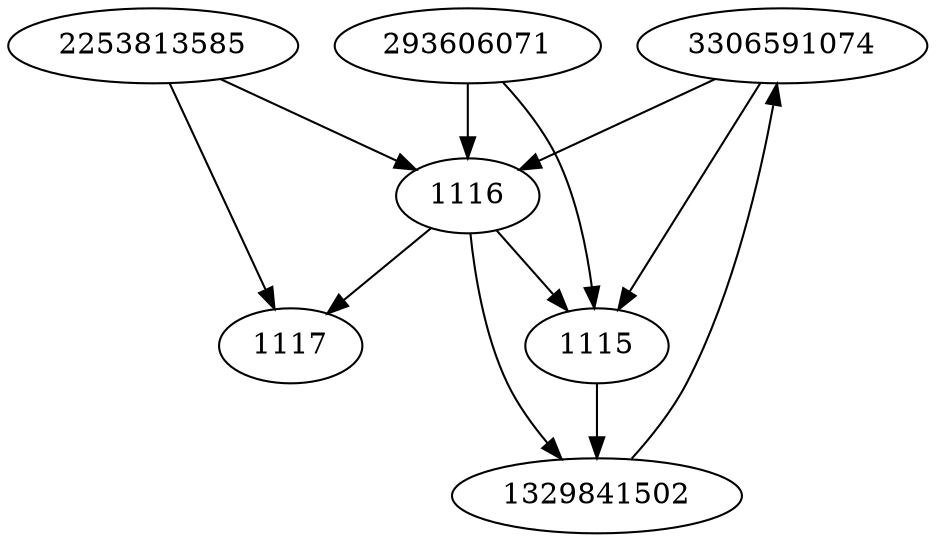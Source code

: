 strict digraph  {
3306591074;
2253813585;
293606071;
1115;
1116;
1117;
1329841502;
3306591074 -> 1115;
3306591074 -> 1116;
2253813585 -> 1116;
2253813585 -> 1117;
293606071 -> 1115;
293606071 -> 1116;
1115 -> 1329841502;
1116 -> 1115;
1116 -> 1117;
1116 -> 1329841502;
1329841502 -> 3306591074;
}
